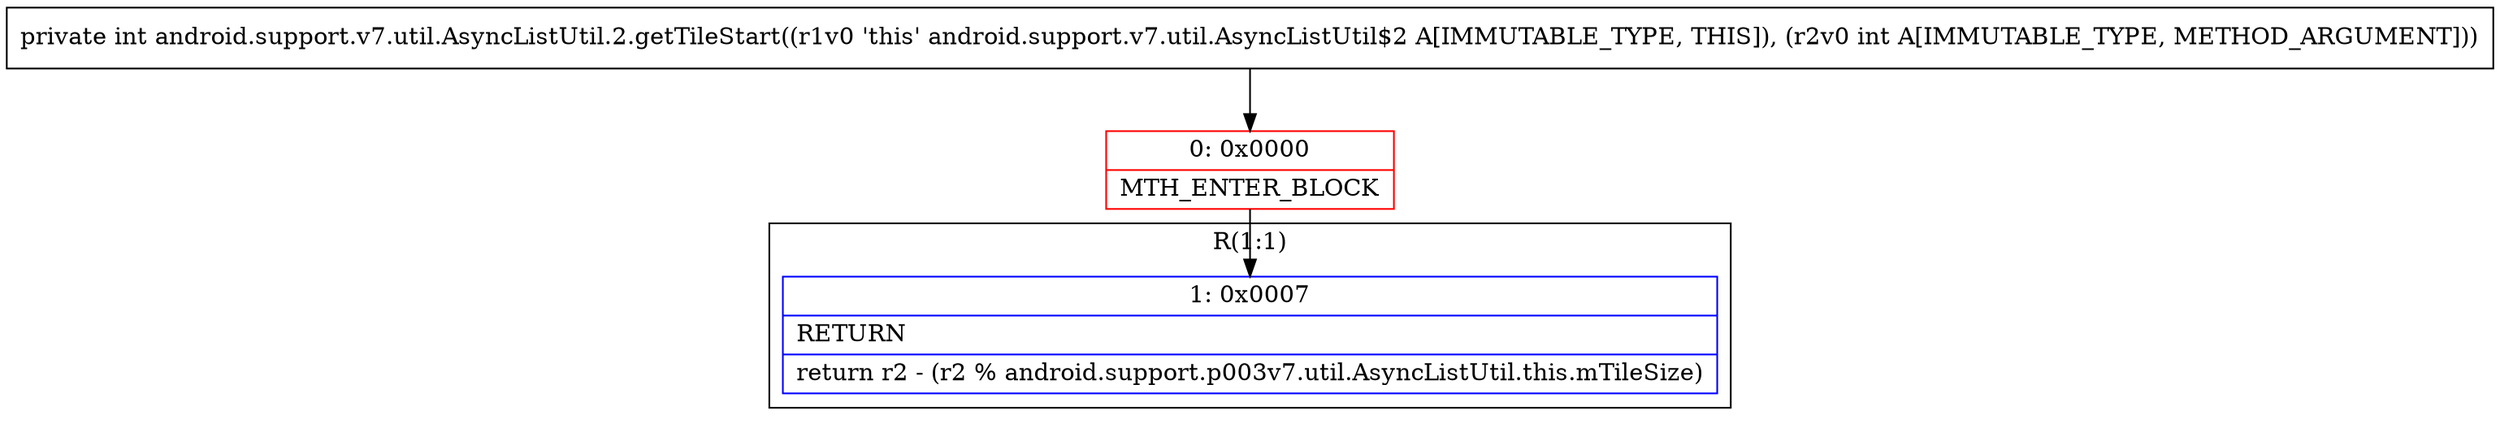 digraph "CFG forandroid.support.v7.util.AsyncListUtil.2.getTileStart(I)I" {
subgraph cluster_Region_260105138 {
label = "R(1:1)";
node [shape=record,color=blue];
Node_1 [shape=record,label="{1\:\ 0x0007|RETURN\l|return r2 \- (r2 % android.support.p003v7.util.AsyncListUtil.this.mTileSize)\l}"];
}
Node_0 [shape=record,color=red,label="{0\:\ 0x0000|MTH_ENTER_BLOCK\l}"];
MethodNode[shape=record,label="{private int android.support.v7.util.AsyncListUtil.2.getTileStart((r1v0 'this' android.support.v7.util.AsyncListUtil$2 A[IMMUTABLE_TYPE, THIS]), (r2v0 int A[IMMUTABLE_TYPE, METHOD_ARGUMENT])) }"];
MethodNode -> Node_0;
Node_0 -> Node_1;
}

